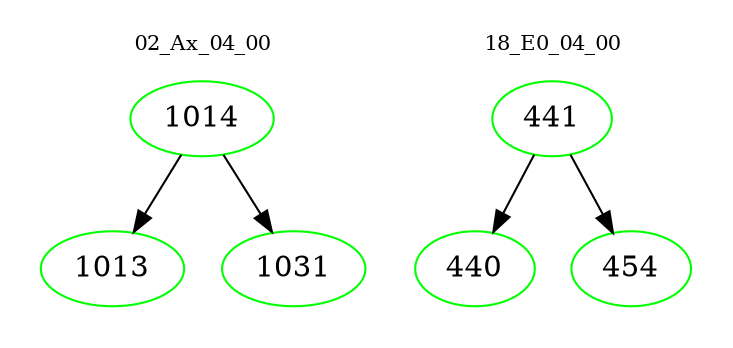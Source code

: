 digraph{
subgraph cluster_0 {
color = white
label = "02_Ax_04_00";
fontsize=10;
T0_1014 [label="1014", color="green"]
T0_1014 -> T0_1013 [color="black"]
T0_1013 [label="1013", color="green"]
T0_1014 -> T0_1031 [color="black"]
T0_1031 [label="1031", color="green"]
}
subgraph cluster_1 {
color = white
label = "18_E0_04_00";
fontsize=10;
T1_441 [label="441", color="green"]
T1_441 -> T1_440 [color="black"]
T1_440 [label="440", color="green"]
T1_441 -> T1_454 [color="black"]
T1_454 [label="454", color="green"]
}
}
